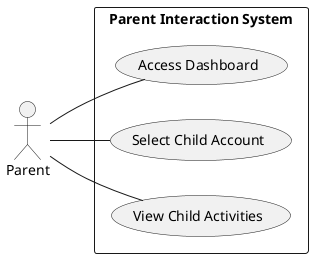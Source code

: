 @startuml
left to right direction
actor "Parent" as P
rectangle "Parent Interaction System" {
  (Access Dashboard) as UC1
  (Select Child Account) as UC2
  (View Child Activities) as UC3
}

P -- UC1
P -- UC2
P -- UC3
@enduml
